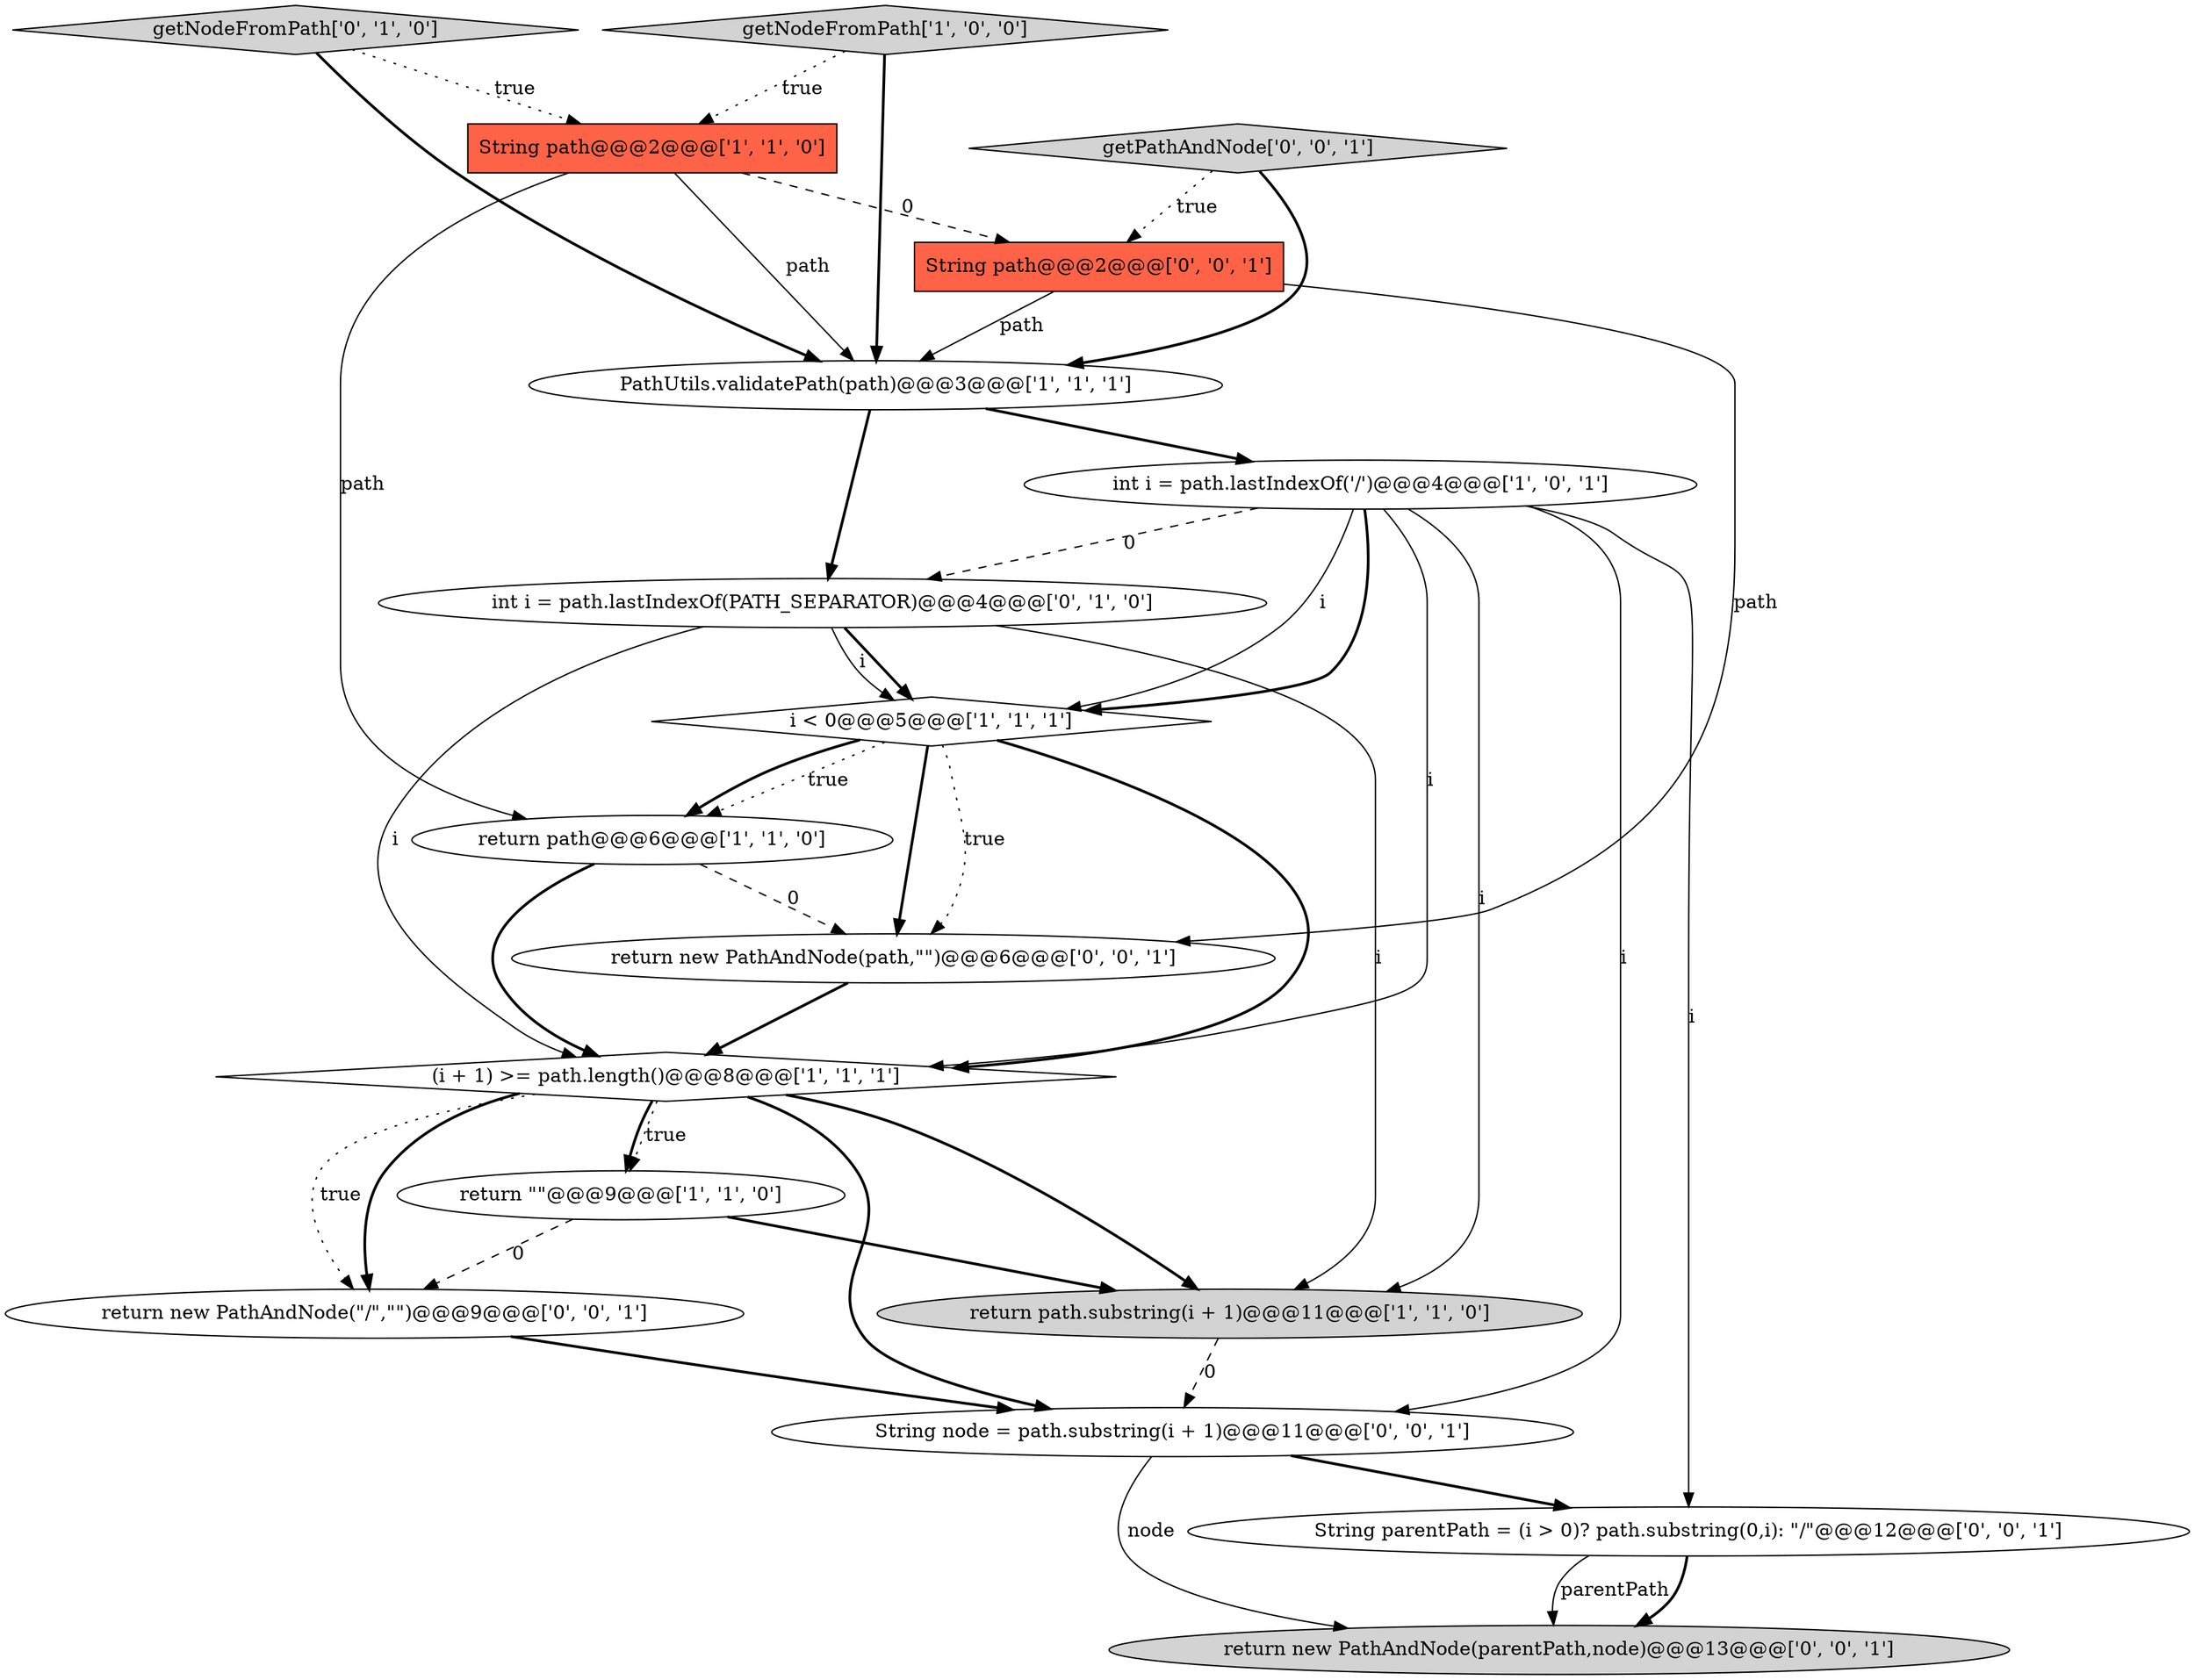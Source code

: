 digraph {
5 [style = filled, label = "i < 0@@@5@@@['1', '1', '1']", fillcolor = white, shape = diamond image = "AAA0AAABBB1BBB"];
12 [style = filled, label = "String node = path.substring(i + 1)@@@11@@@['0', '0', '1']", fillcolor = white, shape = ellipse image = "AAA0AAABBB3BBB"];
16 [style = filled, label = "getPathAndNode['0', '0', '1']", fillcolor = lightgray, shape = diamond image = "AAA0AAABBB3BBB"];
15 [style = filled, label = "String path@@@2@@@['0', '0', '1']", fillcolor = tomato, shape = box image = "AAA0AAABBB3BBB"];
17 [style = filled, label = "return new PathAndNode(\"/\",\"\")@@@9@@@['0', '0', '1']", fillcolor = white, shape = ellipse image = "AAA0AAABBB3BBB"];
6 [style = filled, label = "(i + 1) >= path.length()@@@8@@@['1', '1', '1']", fillcolor = white, shape = diamond image = "AAA0AAABBB1BBB"];
7 [style = filled, label = "int i = path.lastIndexOf('/')@@@4@@@['1', '0', '1']", fillcolor = white, shape = ellipse image = "AAA0AAABBB1BBB"];
1 [style = filled, label = "String path@@@2@@@['1', '1', '0']", fillcolor = tomato, shape = box image = "AAA0AAABBB1BBB"];
8 [style = filled, label = "return path@@@6@@@['1', '1', '0']", fillcolor = white, shape = ellipse image = "AAA0AAABBB1BBB"];
14 [style = filled, label = "return new PathAndNode(parentPath,node)@@@13@@@['0', '0', '1']", fillcolor = lightgray, shape = ellipse image = "AAA0AAABBB3BBB"];
2 [style = filled, label = "PathUtils.validatePath(path)@@@3@@@['1', '1', '1']", fillcolor = white, shape = ellipse image = "AAA0AAABBB1BBB"];
10 [style = filled, label = "int i = path.lastIndexOf(PATH_SEPARATOR)@@@4@@@['0', '1', '0']", fillcolor = white, shape = ellipse image = "AAA1AAABBB2BBB"];
11 [style = filled, label = "String parentPath = (i > 0)? path.substring(0,i): \"/\"@@@12@@@['0', '0', '1']", fillcolor = white, shape = ellipse image = "AAA0AAABBB3BBB"];
4 [style = filled, label = "getNodeFromPath['1', '0', '0']", fillcolor = lightgray, shape = diamond image = "AAA0AAABBB1BBB"];
3 [style = filled, label = "return path.substring(i + 1)@@@11@@@['1', '1', '0']", fillcolor = lightgray, shape = ellipse image = "AAA0AAABBB1BBB"];
9 [style = filled, label = "getNodeFromPath['0', '1', '0']", fillcolor = lightgray, shape = diamond image = "AAA0AAABBB2BBB"];
0 [style = filled, label = "return \"\"@@@9@@@['1', '1', '0']", fillcolor = white, shape = ellipse image = "AAA0AAABBB1BBB"];
13 [style = filled, label = "return new PathAndNode(path,\"\")@@@6@@@['0', '0', '1']", fillcolor = white, shape = ellipse image = "AAA0AAABBB3BBB"];
5->8 [style = dotted, label="true"];
5->8 [style = bold, label=""];
2->7 [style = bold, label=""];
1->8 [style = solid, label="path"];
10->3 [style = solid, label="i"];
6->0 [style = bold, label=""];
10->6 [style = solid, label="i"];
13->6 [style = bold, label=""];
9->2 [style = bold, label=""];
9->1 [style = dotted, label="true"];
8->13 [style = dashed, label="0"];
5->13 [style = dotted, label="true"];
17->12 [style = bold, label=""];
6->17 [style = bold, label=""];
2->10 [style = bold, label=""];
7->3 [style = solid, label="i"];
8->6 [style = bold, label=""];
11->14 [style = solid, label="parentPath"];
0->3 [style = bold, label=""];
4->1 [style = dotted, label="true"];
15->2 [style = solid, label="path"];
16->15 [style = dotted, label="true"];
11->14 [style = bold, label=""];
6->17 [style = dotted, label="true"];
5->13 [style = bold, label=""];
4->2 [style = bold, label=""];
6->0 [style = dotted, label="true"];
16->2 [style = bold, label=""];
7->11 [style = solid, label="i"];
6->3 [style = bold, label=""];
10->5 [style = solid, label="i"];
1->2 [style = solid, label="path"];
0->17 [style = dashed, label="0"];
12->14 [style = solid, label="node"];
6->12 [style = bold, label=""];
1->15 [style = dashed, label="0"];
7->5 [style = bold, label=""];
15->13 [style = solid, label="path"];
12->11 [style = bold, label=""];
3->12 [style = dashed, label="0"];
7->5 [style = solid, label="i"];
10->5 [style = bold, label=""];
7->10 [style = dashed, label="0"];
5->6 [style = bold, label=""];
7->12 [style = solid, label="i"];
7->6 [style = solid, label="i"];
}
